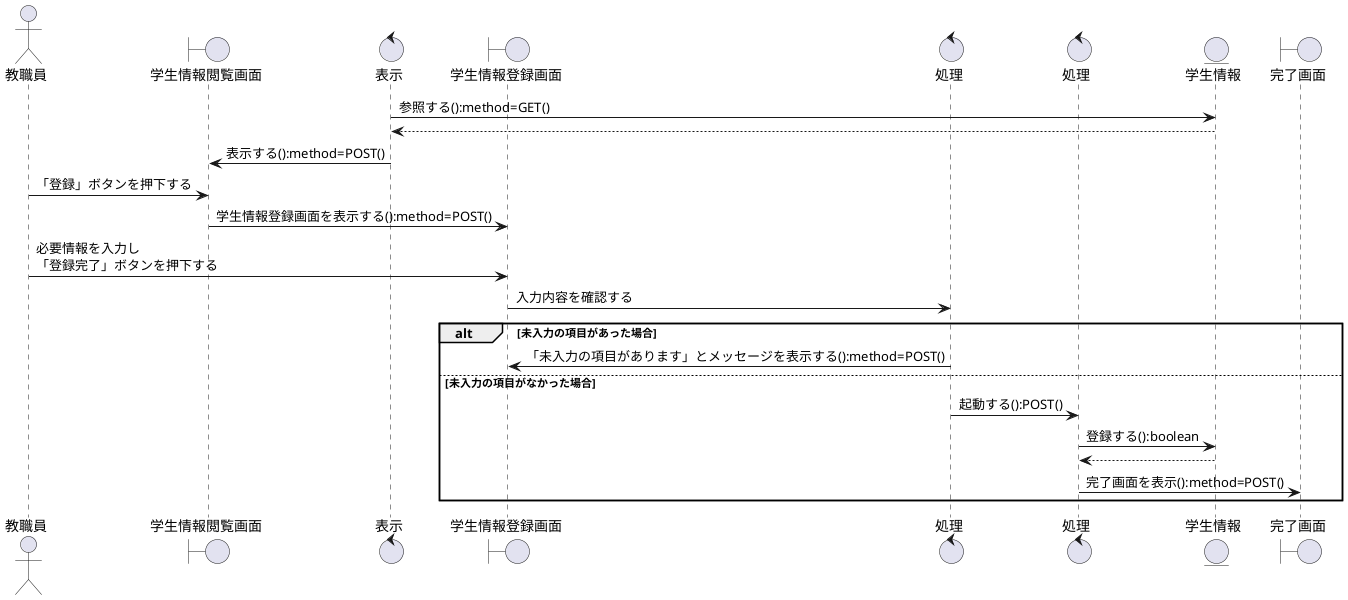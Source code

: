 @startuml 学生情報登録

actor    "教職員"          as User
boundary "学生情報閲覧画面" as b1
control  "表示"            as c1
boundary "学生情報登録画面" as b2
'入力内容を確認する
control  "処理"            as c2
'DBへの操作
control  "処理"            as c3
entity   "学生情報"        as e1
boundary "完了画面"        as b3


'流れ
c1    -> e1:参照する():method=GET()
c1   <-- e1
c1    -> b1:表示する():method=POST()
User  -> b1:「登録」ボタンを押下する
b1    -> b2:学生情報登録画面を表示する():method=POST()
User  -> b2:必要情報を入力し\n「登録完了」ボタンを押下する
b2    -> c2:入力内容を確認する

alt 未入力の項目があった場合
    c2  -> b2:「未入力の項目があります」とメッセージを表示する():method=POST()
else 未入力の項目がなかった場合
    c2  -> c3:起動する():POST()
    c3  -> e1:登録する():boolean
    c3 <-- e1
    c3  -> b3:完了画面を表示():method=POST()
end

@enduml